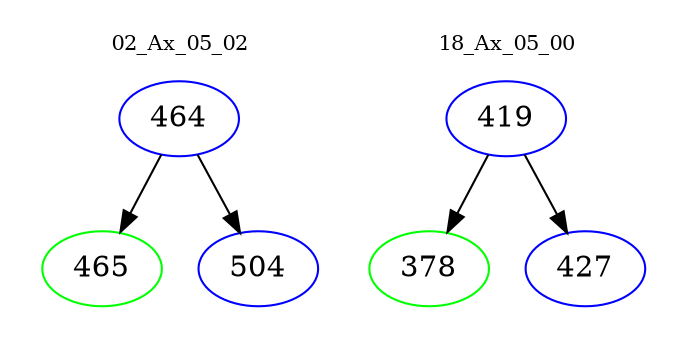 digraph{
subgraph cluster_0 {
color = white
label = "02_Ax_05_02";
fontsize=10;
T0_464 [label="464", color="blue"]
T0_464 -> T0_465 [color="black"]
T0_465 [label="465", color="green"]
T0_464 -> T0_504 [color="black"]
T0_504 [label="504", color="blue"]
}
subgraph cluster_1 {
color = white
label = "18_Ax_05_00";
fontsize=10;
T1_419 [label="419", color="blue"]
T1_419 -> T1_378 [color="black"]
T1_378 [label="378", color="green"]
T1_419 -> T1_427 [color="black"]
T1_427 [label="427", color="blue"]
}
}
